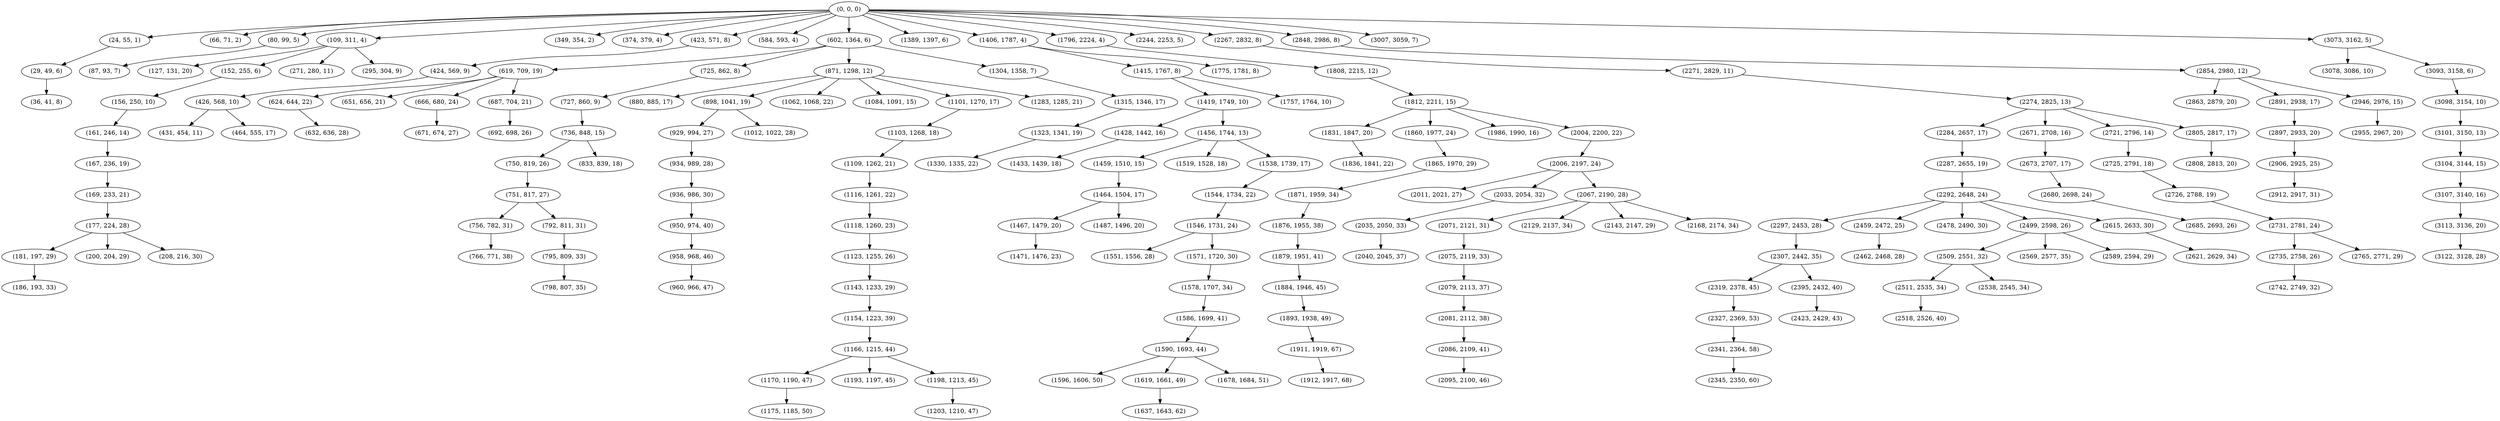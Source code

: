 digraph tree {
    "(0, 0, 0)";
    "(24, 55, 1)";
    "(29, 49, 6)";
    "(36, 41, 8)";
    "(66, 71, 2)";
    "(80, 99, 5)";
    "(87, 93, 7)";
    "(109, 311, 4)";
    "(127, 131, 20)";
    "(152, 255, 6)";
    "(156, 250, 10)";
    "(161, 246, 14)";
    "(167, 236, 19)";
    "(169, 233, 21)";
    "(177, 224, 28)";
    "(181, 197, 29)";
    "(186, 193, 33)";
    "(200, 204, 29)";
    "(208, 216, 30)";
    "(271, 280, 11)";
    "(295, 304, 9)";
    "(349, 354, 2)";
    "(374, 379, 4)";
    "(423, 571, 8)";
    "(424, 569, 9)";
    "(426, 568, 10)";
    "(431, 454, 11)";
    "(464, 555, 17)";
    "(584, 593, 4)";
    "(602, 1364, 6)";
    "(619, 709, 19)";
    "(624, 644, 22)";
    "(632, 636, 28)";
    "(651, 656, 21)";
    "(666, 680, 24)";
    "(671, 674, 27)";
    "(687, 704, 21)";
    "(692, 698, 26)";
    "(725, 862, 8)";
    "(727, 860, 9)";
    "(736, 848, 15)";
    "(750, 819, 26)";
    "(751, 817, 27)";
    "(756, 782, 31)";
    "(766, 771, 38)";
    "(792, 811, 31)";
    "(795, 809, 33)";
    "(798, 807, 35)";
    "(833, 839, 18)";
    "(871, 1298, 12)";
    "(880, 885, 17)";
    "(898, 1041, 19)";
    "(929, 994, 27)";
    "(934, 989, 28)";
    "(936, 986, 30)";
    "(950, 974, 40)";
    "(958, 968, 46)";
    "(960, 966, 47)";
    "(1012, 1022, 28)";
    "(1062, 1068, 22)";
    "(1084, 1091, 15)";
    "(1101, 1270, 17)";
    "(1103, 1268, 18)";
    "(1109, 1262, 21)";
    "(1116, 1261, 22)";
    "(1118, 1260, 23)";
    "(1123, 1255, 26)";
    "(1143, 1233, 29)";
    "(1154, 1223, 39)";
    "(1166, 1215, 44)";
    "(1170, 1190, 47)";
    "(1175, 1185, 50)";
    "(1193, 1197, 45)";
    "(1198, 1213, 45)";
    "(1203, 1210, 47)";
    "(1283, 1285, 21)";
    "(1304, 1358, 7)";
    "(1315, 1346, 17)";
    "(1323, 1341, 19)";
    "(1330, 1335, 22)";
    "(1389, 1397, 6)";
    "(1406, 1787, 4)";
    "(1415, 1767, 8)";
    "(1419, 1749, 10)";
    "(1428, 1442, 16)";
    "(1433, 1439, 18)";
    "(1456, 1744, 13)";
    "(1459, 1510, 15)";
    "(1464, 1504, 17)";
    "(1467, 1479, 20)";
    "(1471, 1476, 23)";
    "(1487, 1496, 20)";
    "(1519, 1528, 18)";
    "(1538, 1739, 17)";
    "(1544, 1734, 22)";
    "(1546, 1731, 24)";
    "(1551, 1556, 28)";
    "(1571, 1720, 30)";
    "(1578, 1707, 34)";
    "(1586, 1699, 41)";
    "(1590, 1693, 44)";
    "(1596, 1606, 50)";
    "(1619, 1661, 49)";
    "(1637, 1643, 62)";
    "(1678, 1684, 51)";
    "(1757, 1764, 10)";
    "(1775, 1781, 8)";
    "(1796, 2224, 4)";
    "(1808, 2215, 12)";
    "(1812, 2211, 15)";
    "(1831, 1847, 20)";
    "(1836, 1841, 22)";
    "(1860, 1977, 24)";
    "(1865, 1970, 29)";
    "(1871, 1959, 34)";
    "(1876, 1955, 38)";
    "(1879, 1951, 41)";
    "(1884, 1946, 45)";
    "(1893, 1938, 49)";
    "(1911, 1919, 67)";
    "(1912, 1917, 68)";
    "(1986, 1990, 16)";
    "(2004, 2200, 22)";
    "(2006, 2197, 24)";
    "(2011, 2021, 27)";
    "(2033, 2054, 32)";
    "(2035, 2050, 33)";
    "(2040, 2045, 37)";
    "(2067, 2190, 28)";
    "(2071, 2121, 31)";
    "(2075, 2119, 33)";
    "(2079, 2113, 37)";
    "(2081, 2112, 38)";
    "(2086, 2109, 41)";
    "(2095, 2100, 46)";
    "(2129, 2137, 34)";
    "(2143, 2147, 29)";
    "(2168, 2174, 34)";
    "(2244, 2253, 5)";
    "(2267, 2832, 8)";
    "(2271, 2829, 11)";
    "(2274, 2825, 13)";
    "(2284, 2657, 17)";
    "(2287, 2655, 19)";
    "(2292, 2648, 24)";
    "(2297, 2453, 28)";
    "(2307, 2442, 35)";
    "(2319, 2378, 45)";
    "(2327, 2369, 53)";
    "(2341, 2364, 58)";
    "(2345, 2350, 60)";
    "(2395, 2432, 40)";
    "(2423, 2429, 43)";
    "(2459, 2472, 25)";
    "(2462, 2468, 28)";
    "(2478, 2490, 30)";
    "(2499, 2598, 26)";
    "(2509, 2551, 32)";
    "(2511, 2535, 34)";
    "(2518, 2526, 40)";
    "(2538, 2545, 34)";
    "(2569, 2577, 35)";
    "(2589, 2594, 29)";
    "(2615, 2633, 30)";
    "(2621, 2629, 34)";
    "(2671, 2708, 16)";
    "(2673, 2707, 17)";
    "(2680, 2698, 24)";
    "(2685, 2693, 26)";
    "(2721, 2796, 14)";
    "(2725, 2791, 18)";
    "(2726, 2788, 19)";
    "(2731, 2781, 24)";
    "(2735, 2758, 26)";
    "(2742, 2749, 32)";
    "(2765, 2771, 29)";
    "(2805, 2817, 17)";
    "(2808, 2813, 20)";
    "(2848, 2986, 8)";
    "(2854, 2980, 12)";
    "(2863, 2879, 20)";
    "(2891, 2938, 17)";
    "(2897, 2933, 20)";
    "(2906, 2925, 25)";
    "(2912, 2917, 31)";
    "(2946, 2976, 15)";
    "(2955, 2967, 20)";
    "(3007, 3059, 7)";
    "(3073, 3162, 5)";
    "(3078, 3086, 10)";
    "(3093, 3158, 6)";
    "(3098, 3154, 10)";
    "(3101, 3150, 13)";
    "(3104, 3144, 15)";
    "(3107, 3140, 16)";
    "(3113, 3136, 20)";
    "(3122, 3128, 28)";
    "(0, 0, 0)" -> "(24, 55, 1)";
    "(0, 0, 0)" -> "(66, 71, 2)";
    "(0, 0, 0)" -> "(80, 99, 5)";
    "(0, 0, 0)" -> "(109, 311, 4)";
    "(0, 0, 0)" -> "(349, 354, 2)";
    "(0, 0, 0)" -> "(374, 379, 4)";
    "(0, 0, 0)" -> "(423, 571, 8)";
    "(0, 0, 0)" -> "(584, 593, 4)";
    "(0, 0, 0)" -> "(602, 1364, 6)";
    "(0, 0, 0)" -> "(1389, 1397, 6)";
    "(0, 0, 0)" -> "(1406, 1787, 4)";
    "(0, 0, 0)" -> "(1796, 2224, 4)";
    "(0, 0, 0)" -> "(2244, 2253, 5)";
    "(0, 0, 0)" -> "(2267, 2832, 8)";
    "(0, 0, 0)" -> "(2848, 2986, 8)";
    "(0, 0, 0)" -> "(3007, 3059, 7)";
    "(0, 0, 0)" -> "(3073, 3162, 5)";
    "(24, 55, 1)" -> "(29, 49, 6)";
    "(29, 49, 6)" -> "(36, 41, 8)";
    "(80, 99, 5)" -> "(87, 93, 7)";
    "(109, 311, 4)" -> "(127, 131, 20)";
    "(109, 311, 4)" -> "(152, 255, 6)";
    "(109, 311, 4)" -> "(271, 280, 11)";
    "(109, 311, 4)" -> "(295, 304, 9)";
    "(152, 255, 6)" -> "(156, 250, 10)";
    "(156, 250, 10)" -> "(161, 246, 14)";
    "(161, 246, 14)" -> "(167, 236, 19)";
    "(167, 236, 19)" -> "(169, 233, 21)";
    "(169, 233, 21)" -> "(177, 224, 28)";
    "(177, 224, 28)" -> "(181, 197, 29)";
    "(177, 224, 28)" -> "(200, 204, 29)";
    "(177, 224, 28)" -> "(208, 216, 30)";
    "(181, 197, 29)" -> "(186, 193, 33)";
    "(423, 571, 8)" -> "(424, 569, 9)";
    "(424, 569, 9)" -> "(426, 568, 10)";
    "(426, 568, 10)" -> "(431, 454, 11)";
    "(426, 568, 10)" -> "(464, 555, 17)";
    "(602, 1364, 6)" -> "(619, 709, 19)";
    "(602, 1364, 6)" -> "(725, 862, 8)";
    "(602, 1364, 6)" -> "(871, 1298, 12)";
    "(602, 1364, 6)" -> "(1304, 1358, 7)";
    "(619, 709, 19)" -> "(624, 644, 22)";
    "(619, 709, 19)" -> "(651, 656, 21)";
    "(619, 709, 19)" -> "(666, 680, 24)";
    "(619, 709, 19)" -> "(687, 704, 21)";
    "(624, 644, 22)" -> "(632, 636, 28)";
    "(666, 680, 24)" -> "(671, 674, 27)";
    "(687, 704, 21)" -> "(692, 698, 26)";
    "(725, 862, 8)" -> "(727, 860, 9)";
    "(727, 860, 9)" -> "(736, 848, 15)";
    "(736, 848, 15)" -> "(750, 819, 26)";
    "(736, 848, 15)" -> "(833, 839, 18)";
    "(750, 819, 26)" -> "(751, 817, 27)";
    "(751, 817, 27)" -> "(756, 782, 31)";
    "(751, 817, 27)" -> "(792, 811, 31)";
    "(756, 782, 31)" -> "(766, 771, 38)";
    "(792, 811, 31)" -> "(795, 809, 33)";
    "(795, 809, 33)" -> "(798, 807, 35)";
    "(871, 1298, 12)" -> "(880, 885, 17)";
    "(871, 1298, 12)" -> "(898, 1041, 19)";
    "(871, 1298, 12)" -> "(1062, 1068, 22)";
    "(871, 1298, 12)" -> "(1084, 1091, 15)";
    "(871, 1298, 12)" -> "(1101, 1270, 17)";
    "(871, 1298, 12)" -> "(1283, 1285, 21)";
    "(898, 1041, 19)" -> "(929, 994, 27)";
    "(898, 1041, 19)" -> "(1012, 1022, 28)";
    "(929, 994, 27)" -> "(934, 989, 28)";
    "(934, 989, 28)" -> "(936, 986, 30)";
    "(936, 986, 30)" -> "(950, 974, 40)";
    "(950, 974, 40)" -> "(958, 968, 46)";
    "(958, 968, 46)" -> "(960, 966, 47)";
    "(1101, 1270, 17)" -> "(1103, 1268, 18)";
    "(1103, 1268, 18)" -> "(1109, 1262, 21)";
    "(1109, 1262, 21)" -> "(1116, 1261, 22)";
    "(1116, 1261, 22)" -> "(1118, 1260, 23)";
    "(1118, 1260, 23)" -> "(1123, 1255, 26)";
    "(1123, 1255, 26)" -> "(1143, 1233, 29)";
    "(1143, 1233, 29)" -> "(1154, 1223, 39)";
    "(1154, 1223, 39)" -> "(1166, 1215, 44)";
    "(1166, 1215, 44)" -> "(1170, 1190, 47)";
    "(1166, 1215, 44)" -> "(1193, 1197, 45)";
    "(1166, 1215, 44)" -> "(1198, 1213, 45)";
    "(1170, 1190, 47)" -> "(1175, 1185, 50)";
    "(1198, 1213, 45)" -> "(1203, 1210, 47)";
    "(1304, 1358, 7)" -> "(1315, 1346, 17)";
    "(1315, 1346, 17)" -> "(1323, 1341, 19)";
    "(1323, 1341, 19)" -> "(1330, 1335, 22)";
    "(1406, 1787, 4)" -> "(1415, 1767, 8)";
    "(1406, 1787, 4)" -> "(1775, 1781, 8)";
    "(1415, 1767, 8)" -> "(1419, 1749, 10)";
    "(1415, 1767, 8)" -> "(1757, 1764, 10)";
    "(1419, 1749, 10)" -> "(1428, 1442, 16)";
    "(1419, 1749, 10)" -> "(1456, 1744, 13)";
    "(1428, 1442, 16)" -> "(1433, 1439, 18)";
    "(1456, 1744, 13)" -> "(1459, 1510, 15)";
    "(1456, 1744, 13)" -> "(1519, 1528, 18)";
    "(1456, 1744, 13)" -> "(1538, 1739, 17)";
    "(1459, 1510, 15)" -> "(1464, 1504, 17)";
    "(1464, 1504, 17)" -> "(1467, 1479, 20)";
    "(1464, 1504, 17)" -> "(1487, 1496, 20)";
    "(1467, 1479, 20)" -> "(1471, 1476, 23)";
    "(1538, 1739, 17)" -> "(1544, 1734, 22)";
    "(1544, 1734, 22)" -> "(1546, 1731, 24)";
    "(1546, 1731, 24)" -> "(1551, 1556, 28)";
    "(1546, 1731, 24)" -> "(1571, 1720, 30)";
    "(1571, 1720, 30)" -> "(1578, 1707, 34)";
    "(1578, 1707, 34)" -> "(1586, 1699, 41)";
    "(1586, 1699, 41)" -> "(1590, 1693, 44)";
    "(1590, 1693, 44)" -> "(1596, 1606, 50)";
    "(1590, 1693, 44)" -> "(1619, 1661, 49)";
    "(1590, 1693, 44)" -> "(1678, 1684, 51)";
    "(1619, 1661, 49)" -> "(1637, 1643, 62)";
    "(1796, 2224, 4)" -> "(1808, 2215, 12)";
    "(1808, 2215, 12)" -> "(1812, 2211, 15)";
    "(1812, 2211, 15)" -> "(1831, 1847, 20)";
    "(1812, 2211, 15)" -> "(1860, 1977, 24)";
    "(1812, 2211, 15)" -> "(1986, 1990, 16)";
    "(1812, 2211, 15)" -> "(2004, 2200, 22)";
    "(1831, 1847, 20)" -> "(1836, 1841, 22)";
    "(1860, 1977, 24)" -> "(1865, 1970, 29)";
    "(1865, 1970, 29)" -> "(1871, 1959, 34)";
    "(1871, 1959, 34)" -> "(1876, 1955, 38)";
    "(1876, 1955, 38)" -> "(1879, 1951, 41)";
    "(1879, 1951, 41)" -> "(1884, 1946, 45)";
    "(1884, 1946, 45)" -> "(1893, 1938, 49)";
    "(1893, 1938, 49)" -> "(1911, 1919, 67)";
    "(1911, 1919, 67)" -> "(1912, 1917, 68)";
    "(2004, 2200, 22)" -> "(2006, 2197, 24)";
    "(2006, 2197, 24)" -> "(2011, 2021, 27)";
    "(2006, 2197, 24)" -> "(2033, 2054, 32)";
    "(2006, 2197, 24)" -> "(2067, 2190, 28)";
    "(2033, 2054, 32)" -> "(2035, 2050, 33)";
    "(2035, 2050, 33)" -> "(2040, 2045, 37)";
    "(2067, 2190, 28)" -> "(2071, 2121, 31)";
    "(2067, 2190, 28)" -> "(2129, 2137, 34)";
    "(2067, 2190, 28)" -> "(2143, 2147, 29)";
    "(2067, 2190, 28)" -> "(2168, 2174, 34)";
    "(2071, 2121, 31)" -> "(2075, 2119, 33)";
    "(2075, 2119, 33)" -> "(2079, 2113, 37)";
    "(2079, 2113, 37)" -> "(2081, 2112, 38)";
    "(2081, 2112, 38)" -> "(2086, 2109, 41)";
    "(2086, 2109, 41)" -> "(2095, 2100, 46)";
    "(2267, 2832, 8)" -> "(2271, 2829, 11)";
    "(2271, 2829, 11)" -> "(2274, 2825, 13)";
    "(2274, 2825, 13)" -> "(2284, 2657, 17)";
    "(2274, 2825, 13)" -> "(2671, 2708, 16)";
    "(2274, 2825, 13)" -> "(2721, 2796, 14)";
    "(2274, 2825, 13)" -> "(2805, 2817, 17)";
    "(2284, 2657, 17)" -> "(2287, 2655, 19)";
    "(2287, 2655, 19)" -> "(2292, 2648, 24)";
    "(2292, 2648, 24)" -> "(2297, 2453, 28)";
    "(2292, 2648, 24)" -> "(2459, 2472, 25)";
    "(2292, 2648, 24)" -> "(2478, 2490, 30)";
    "(2292, 2648, 24)" -> "(2499, 2598, 26)";
    "(2292, 2648, 24)" -> "(2615, 2633, 30)";
    "(2297, 2453, 28)" -> "(2307, 2442, 35)";
    "(2307, 2442, 35)" -> "(2319, 2378, 45)";
    "(2307, 2442, 35)" -> "(2395, 2432, 40)";
    "(2319, 2378, 45)" -> "(2327, 2369, 53)";
    "(2327, 2369, 53)" -> "(2341, 2364, 58)";
    "(2341, 2364, 58)" -> "(2345, 2350, 60)";
    "(2395, 2432, 40)" -> "(2423, 2429, 43)";
    "(2459, 2472, 25)" -> "(2462, 2468, 28)";
    "(2499, 2598, 26)" -> "(2509, 2551, 32)";
    "(2499, 2598, 26)" -> "(2569, 2577, 35)";
    "(2499, 2598, 26)" -> "(2589, 2594, 29)";
    "(2509, 2551, 32)" -> "(2511, 2535, 34)";
    "(2509, 2551, 32)" -> "(2538, 2545, 34)";
    "(2511, 2535, 34)" -> "(2518, 2526, 40)";
    "(2615, 2633, 30)" -> "(2621, 2629, 34)";
    "(2671, 2708, 16)" -> "(2673, 2707, 17)";
    "(2673, 2707, 17)" -> "(2680, 2698, 24)";
    "(2680, 2698, 24)" -> "(2685, 2693, 26)";
    "(2721, 2796, 14)" -> "(2725, 2791, 18)";
    "(2725, 2791, 18)" -> "(2726, 2788, 19)";
    "(2726, 2788, 19)" -> "(2731, 2781, 24)";
    "(2731, 2781, 24)" -> "(2735, 2758, 26)";
    "(2731, 2781, 24)" -> "(2765, 2771, 29)";
    "(2735, 2758, 26)" -> "(2742, 2749, 32)";
    "(2805, 2817, 17)" -> "(2808, 2813, 20)";
    "(2848, 2986, 8)" -> "(2854, 2980, 12)";
    "(2854, 2980, 12)" -> "(2863, 2879, 20)";
    "(2854, 2980, 12)" -> "(2891, 2938, 17)";
    "(2854, 2980, 12)" -> "(2946, 2976, 15)";
    "(2891, 2938, 17)" -> "(2897, 2933, 20)";
    "(2897, 2933, 20)" -> "(2906, 2925, 25)";
    "(2906, 2925, 25)" -> "(2912, 2917, 31)";
    "(2946, 2976, 15)" -> "(2955, 2967, 20)";
    "(3073, 3162, 5)" -> "(3078, 3086, 10)";
    "(3073, 3162, 5)" -> "(3093, 3158, 6)";
    "(3093, 3158, 6)" -> "(3098, 3154, 10)";
    "(3098, 3154, 10)" -> "(3101, 3150, 13)";
    "(3101, 3150, 13)" -> "(3104, 3144, 15)";
    "(3104, 3144, 15)" -> "(3107, 3140, 16)";
    "(3107, 3140, 16)" -> "(3113, 3136, 20)";
    "(3113, 3136, 20)" -> "(3122, 3128, 28)";
}
